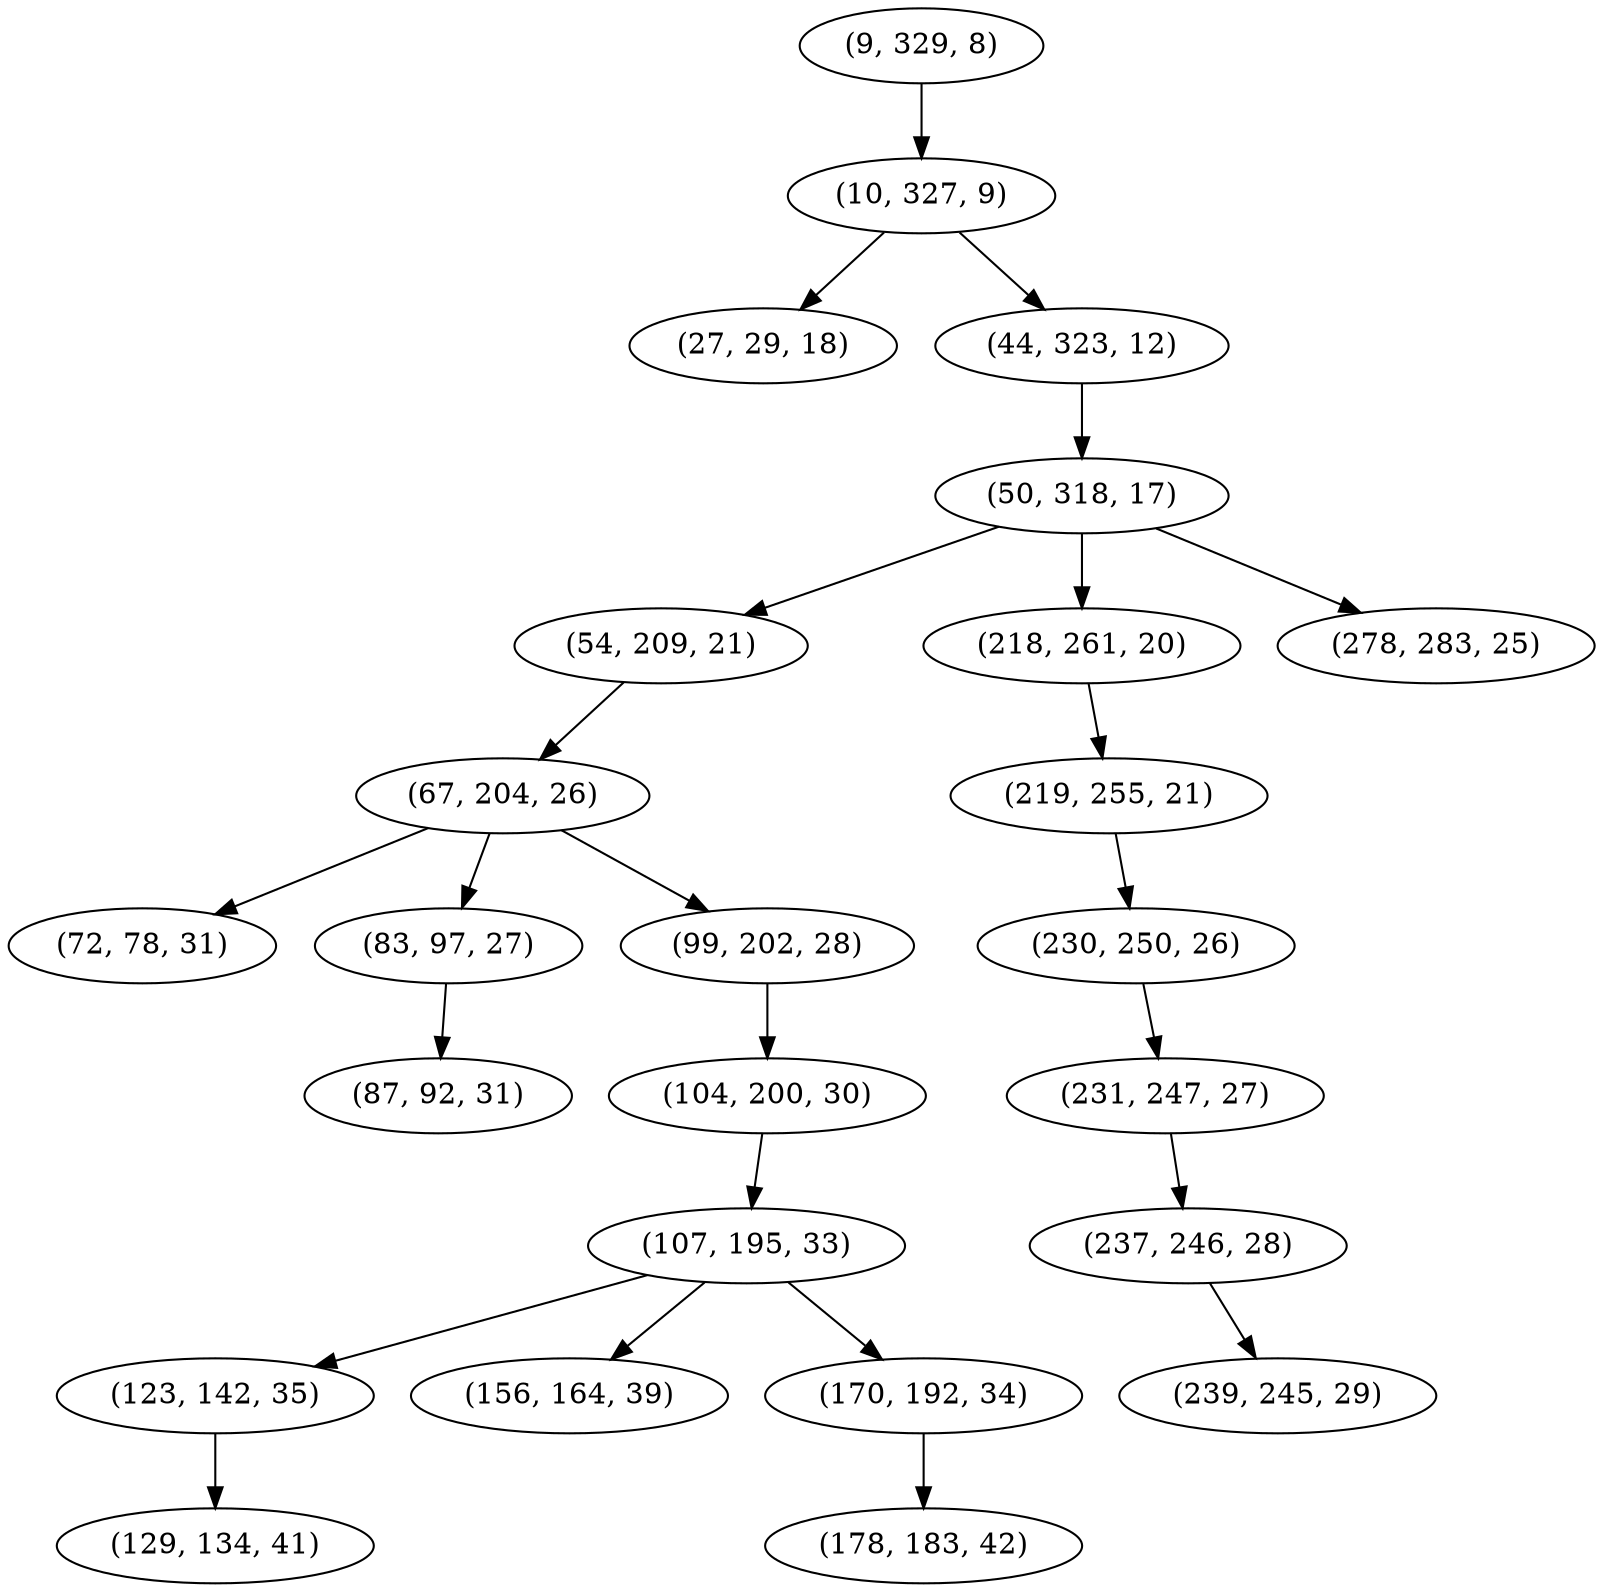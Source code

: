 digraph tree {
    "(9, 329, 8)";
    "(10, 327, 9)";
    "(27, 29, 18)";
    "(44, 323, 12)";
    "(50, 318, 17)";
    "(54, 209, 21)";
    "(67, 204, 26)";
    "(72, 78, 31)";
    "(83, 97, 27)";
    "(87, 92, 31)";
    "(99, 202, 28)";
    "(104, 200, 30)";
    "(107, 195, 33)";
    "(123, 142, 35)";
    "(129, 134, 41)";
    "(156, 164, 39)";
    "(170, 192, 34)";
    "(178, 183, 42)";
    "(218, 261, 20)";
    "(219, 255, 21)";
    "(230, 250, 26)";
    "(231, 247, 27)";
    "(237, 246, 28)";
    "(239, 245, 29)";
    "(278, 283, 25)";
    "(9, 329, 8)" -> "(10, 327, 9)";
    "(10, 327, 9)" -> "(27, 29, 18)";
    "(10, 327, 9)" -> "(44, 323, 12)";
    "(44, 323, 12)" -> "(50, 318, 17)";
    "(50, 318, 17)" -> "(54, 209, 21)";
    "(50, 318, 17)" -> "(218, 261, 20)";
    "(50, 318, 17)" -> "(278, 283, 25)";
    "(54, 209, 21)" -> "(67, 204, 26)";
    "(67, 204, 26)" -> "(72, 78, 31)";
    "(67, 204, 26)" -> "(83, 97, 27)";
    "(67, 204, 26)" -> "(99, 202, 28)";
    "(83, 97, 27)" -> "(87, 92, 31)";
    "(99, 202, 28)" -> "(104, 200, 30)";
    "(104, 200, 30)" -> "(107, 195, 33)";
    "(107, 195, 33)" -> "(123, 142, 35)";
    "(107, 195, 33)" -> "(156, 164, 39)";
    "(107, 195, 33)" -> "(170, 192, 34)";
    "(123, 142, 35)" -> "(129, 134, 41)";
    "(170, 192, 34)" -> "(178, 183, 42)";
    "(218, 261, 20)" -> "(219, 255, 21)";
    "(219, 255, 21)" -> "(230, 250, 26)";
    "(230, 250, 26)" -> "(231, 247, 27)";
    "(231, 247, 27)" -> "(237, 246, 28)";
    "(237, 246, 28)" -> "(239, 245, 29)";
}
